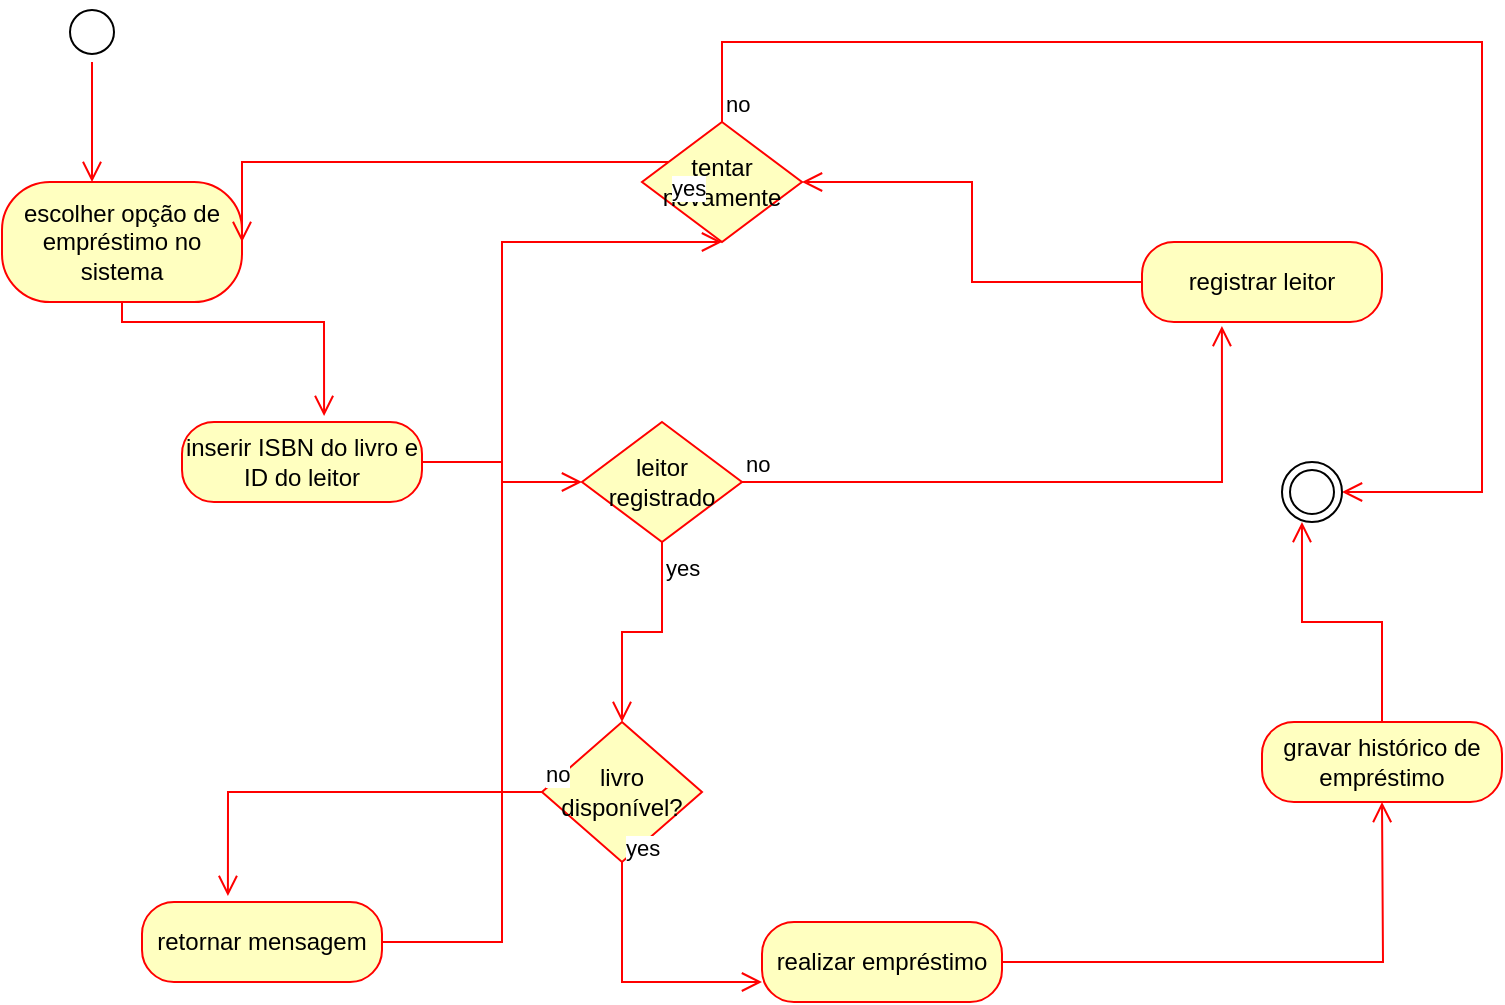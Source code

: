 <mxfile version="21.7.4" type="device">
  <diagram name="Página-1" id="BlO6dO7srqel15ab64So">
    <mxGraphModel dx="880" dy="1639" grid="1" gridSize="10" guides="1" tooltips="1" connect="1" arrows="1" fold="1" page="1" pageScale="1" pageWidth="827" pageHeight="1169" math="0" shadow="0">
      <root>
        <mxCell id="0" />
        <mxCell id="1" parent="0" />
        <mxCell id="z0Eh-pNhXtNOzuXniDv_-1" value="escolher opção de empréstimo no sistema" style="rounded=1;whiteSpace=wrap;html=1;arcSize=40;fontColor=#000000;fillColor=#ffffc0;strokeColor=#ff0000;" vertex="1" parent="1">
          <mxGeometry x="30" y="80" width="120" height="60" as="geometry" />
        </mxCell>
        <mxCell id="z0Eh-pNhXtNOzuXniDv_-2" value="" style="edgeStyle=orthogonalEdgeStyle;html=1;verticalAlign=bottom;endArrow=open;endSize=8;strokeColor=#ff0000;rounded=0;entryX=0.592;entryY=-0.075;entryDx=0;entryDy=0;entryPerimeter=0;" edge="1" source="z0Eh-pNhXtNOzuXniDv_-1" parent="1" target="z0Eh-pNhXtNOzuXniDv_-11">
          <mxGeometry relative="1" as="geometry">
            <mxPoint x="150" y="160" as="targetPoint" />
            <Array as="points">
              <mxPoint x="90" y="150" />
              <mxPoint x="191" y="150" />
            </Array>
          </mxGeometry>
        </mxCell>
        <mxCell id="z0Eh-pNhXtNOzuXniDv_-3" value="realizar empréstimo" style="rounded=1;whiteSpace=wrap;html=1;arcSize=40;fontColor=#000000;fillColor=#ffffc0;strokeColor=#ff0000;" vertex="1" parent="1">
          <mxGeometry x="410" y="450" width="120" height="40" as="geometry" />
        </mxCell>
        <mxCell id="z0Eh-pNhXtNOzuXniDv_-4" value="" style="edgeStyle=orthogonalEdgeStyle;html=1;verticalAlign=bottom;endArrow=open;endSize=8;strokeColor=#ff0000;rounded=0;" edge="1" source="z0Eh-pNhXtNOzuXniDv_-3" parent="1">
          <mxGeometry relative="1" as="geometry">
            <mxPoint x="720" y="390" as="targetPoint" />
          </mxGeometry>
        </mxCell>
        <mxCell id="z0Eh-pNhXtNOzuXniDv_-11" value="inserir ISBN do livro e ID do leitor" style="rounded=1;whiteSpace=wrap;html=1;arcSize=40;fontColor=#000000;fillColor=#ffffc0;strokeColor=#ff0000;" vertex="1" parent="1">
          <mxGeometry x="120" y="200" width="120" height="40" as="geometry" />
        </mxCell>
        <mxCell id="z0Eh-pNhXtNOzuXniDv_-12" value="" style="edgeStyle=orthogonalEdgeStyle;html=1;verticalAlign=bottom;endArrow=open;endSize=8;strokeColor=#ff0000;rounded=0;entryX=0;entryY=0.5;entryDx=0;entryDy=0;" edge="1" source="z0Eh-pNhXtNOzuXniDv_-11" parent="1" target="z0Eh-pNhXtNOzuXniDv_-25">
          <mxGeometry relative="1" as="geometry">
            <mxPoint x="180" y="300" as="targetPoint" />
          </mxGeometry>
        </mxCell>
        <mxCell id="z0Eh-pNhXtNOzuXniDv_-19" value="tentar novamente" style="rhombus;whiteSpace=wrap;html=1;fontColor=#000000;fillColor=#ffffc0;strokeColor=#ff0000;" vertex="1" parent="1">
          <mxGeometry x="350" y="50" width="80" height="60" as="geometry" />
        </mxCell>
        <mxCell id="z0Eh-pNhXtNOzuXniDv_-20" value="no" style="edgeStyle=orthogonalEdgeStyle;html=1;align=left;verticalAlign=bottom;endArrow=open;endSize=8;strokeColor=#ff0000;rounded=0;entryX=1;entryY=0.5;entryDx=0;entryDy=0;exitX=0.5;exitY=0;exitDx=0;exitDy=0;" edge="1" source="z0Eh-pNhXtNOzuXniDv_-19" parent="1" target="z0Eh-pNhXtNOzuXniDv_-34">
          <mxGeometry x="-1" relative="1" as="geometry">
            <mxPoint x="530" y="70" as="targetPoint" />
            <mxPoint x="390" y="40" as="sourcePoint" />
            <Array as="points">
              <mxPoint x="390" y="10" />
              <mxPoint x="770" y="10" />
              <mxPoint x="770" y="235" />
            </Array>
          </mxGeometry>
        </mxCell>
        <mxCell id="z0Eh-pNhXtNOzuXniDv_-21" value="yes" style="edgeStyle=orthogonalEdgeStyle;html=1;align=left;verticalAlign=top;endArrow=open;endSize=8;strokeColor=#ff0000;rounded=0;entryX=1;entryY=0.5;entryDx=0;entryDy=0;" edge="1" source="z0Eh-pNhXtNOzuXniDv_-19" parent="1" target="z0Eh-pNhXtNOzuXniDv_-1">
          <mxGeometry x="-1" relative="1" as="geometry">
            <mxPoint x="390" y="150" as="targetPoint" />
            <Array as="points">
              <mxPoint x="150" y="70" />
            </Array>
          </mxGeometry>
        </mxCell>
        <mxCell id="z0Eh-pNhXtNOzuXniDv_-22" value="livro disponível?" style="rhombus;whiteSpace=wrap;html=1;fontColor=#000000;fillColor=#ffffc0;strokeColor=#ff0000;" vertex="1" parent="1">
          <mxGeometry x="300" y="350" width="80" height="70" as="geometry" />
        </mxCell>
        <mxCell id="z0Eh-pNhXtNOzuXniDv_-23" value="no" style="edgeStyle=orthogonalEdgeStyle;html=1;align=left;verticalAlign=bottom;endArrow=open;endSize=8;strokeColor=#ff0000;rounded=0;entryX=0.358;entryY=-0.075;entryDx=0;entryDy=0;entryPerimeter=0;" edge="1" source="z0Eh-pNhXtNOzuXniDv_-22" parent="1" target="z0Eh-pNhXtNOzuXniDv_-32">
          <mxGeometry x="-1" relative="1" as="geometry">
            <mxPoint x="480" y="370" as="targetPoint" />
          </mxGeometry>
        </mxCell>
        <mxCell id="z0Eh-pNhXtNOzuXniDv_-24" value="yes" style="edgeStyle=orthogonalEdgeStyle;html=1;align=left;verticalAlign=top;endArrow=open;endSize=8;strokeColor=#ff0000;rounded=0;entryX=0;entryY=0.75;entryDx=0;entryDy=0;" edge="1" source="z0Eh-pNhXtNOzuXniDv_-22" parent="1" target="z0Eh-pNhXtNOzuXniDv_-3">
          <mxGeometry x="-1" y="-20" relative="1" as="geometry">
            <mxPoint x="340" y="450" as="targetPoint" />
            <Array as="points">
              <mxPoint x="340" y="480" />
            </Array>
            <mxPoint x="20" y="-20" as="offset" />
          </mxGeometry>
        </mxCell>
        <mxCell id="z0Eh-pNhXtNOzuXniDv_-25" value="leitor registrado" style="rhombus;whiteSpace=wrap;html=1;fontColor=#000000;fillColor=#ffffc0;strokeColor=#ff0000;" vertex="1" parent="1">
          <mxGeometry x="320" y="200" width="80" height="60" as="geometry" />
        </mxCell>
        <mxCell id="z0Eh-pNhXtNOzuXniDv_-26" value="no" style="edgeStyle=orthogonalEdgeStyle;html=1;align=left;verticalAlign=bottom;endArrow=open;endSize=8;strokeColor=#ff0000;rounded=0;entryX=0.333;entryY=1.05;entryDx=0;entryDy=0;entryPerimeter=0;" edge="1" source="z0Eh-pNhXtNOzuXniDv_-25" parent="1" target="z0Eh-pNhXtNOzuXniDv_-30">
          <mxGeometry x="-1" relative="1" as="geometry">
            <mxPoint x="500" y="220" as="targetPoint" />
          </mxGeometry>
        </mxCell>
        <mxCell id="z0Eh-pNhXtNOzuXniDv_-27" value="yes" style="edgeStyle=orthogonalEdgeStyle;html=1;align=left;verticalAlign=top;endArrow=open;endSize=8;strokeColor=#ff0000;rounded=0;entryX=0.5;entryY=0;entryDx=0;entryDy=0;" edge="1" source="z0Eh-pNhXtNOzuXniDv_-25" parent="1" target="z0Eh-pNhXtNOzuXniDv_-22">
          <mxGeometry x="-1" relative="1" as="geometry">
            <mxPoint x="360" y="300" as="targetPoint" />
          </mxGeometry>
        </mxCell>
        <mxCell id="z0Eh-pNhXtNOzuXniDv_-28" value="gravar histórico de empréstimo" style="rounded=1;whiteSpace=wrap;html=1;arcSize=40;fontColor=#000000;fillColor=#ffffc0;strokeColor=#ff0000;" vertex="1" parent="1">
          <mxGeometry x="660" y="350" width="120" height="40" as="geometry" />
        </mxCell>
        <mxCell id="z0Eh-pNhXtNOzuXniDv_-29" value="" style="edgeStyle=orthogonalEdgeStyle;html=1;verticalAlign=bottom;endArrow=open;endSize=8;strokeColor=#ff0000;rounded=0;entryX=0.333;entryY=1;entryDx=0;entryDy=0;entryPerimeter=0;" edge="1" source="z0Eh-pNhXtNOzuXniDv_-28" parent="1" target="z0Eh-pNhXtNOzuXniDv_-34">
          <mxGeometry relative="1" as="geometry">
            <mxPoint x="690" y="250" as="targetPoint" />
          </mxGeometry>
        </mxCell>
        <mxCell id="z0Eh-pNhXtNOzuXniDv_-30" value="registrar leitor" style="rounded=1;whiteSpace=wrap;html=1;arcSize=40;fontColor=#000000;fillColor=#ffffc0;strokeColor=#ff0000;" vertex="1" parent="1">
          <mxGeometry x="600" y="110" width="120" height="40" as="geometry" />
        </mxCell>
        <mxCell id="z0Eh-pNhXtNOzuXniDv_-31" value="" style="edgeStyle=orthogonalEdgeStyle;html=1;verticalAlign=bottom;endArrow=open;endSize=8;strokeColor=#ff0000;rounded=0;entryX=1;entryY=0.5;entryDx=0;entryDy=0;" edge="1" source="z0Eh-pNhXtNOzuXniDv_-30" parent="1" target="z0Eh-pNhXtNOzuXniDv_-19">
          <mxGeometry relative="1" as="geometry">
            <mxPoint x="700" y="130" as="targetPoint" />
          </mxGeometry>
        </mxCell>
        <mxCell id="z0Eh-pNhXtNOzuXniDv_-32" value="retornar mensagem" style="rounded=1;whiteSpace=wrap;html=1;arcSize=40;fontColor=#000000;fillColor=#ffffc0;strokeColor=#ff0000;" vertex="1" parent="1">
          <mxGeometry x="100" y="440" width="120" height="40" as="geometry" />
        </mxCell>
        <mxCell id="z0Eh-pNhXtNOzuXniDv_-33" value="" style="edgeStyle=orthogonalEdgeStyle;html=1;verticalAlign=bottom;endArrow=open;endSize=8;strokeColor=#ff0000;rounded=0;entryX=0.5;entryY=1;entryDx=0;entryDy=0;" edge="1" source="z0Eh-pNhXtNOzuXniDv_-32" parent="1" target="z0Eh-pNhXtNOzuXniDv_-19">
          <mxGeometry relative="1" as="geometry">
            <mxPoint x="100" y="420" as="targetPoint" />
            <Array as="points">
              <mxPoint x="280" y="460" />
              <mxPoint x="280" y="110" />
            </Array>
          </mxGeometry>
        </mxCell>
        <mxCell id="z0Eh-pNhXtNOzuXniDv_-34" value="" style="ellipse;html=1;shape=endState;" vertex="1" parent="1">
          <mxGeometry x="670" y="220" width="30" height="30" as="geometry" />
        </mxCell>
        <mxCell id="z0Eh-pNhXtNOzuXniDv_-35" value="" style="ellipse;html=1;shape=startState;" vertex="1" parent="1">
          <mxGeometry x="60" y="-10" width="30" height="30" as="geometry" />
        </mxCell>
        <mxCell id="z0Eh-pNhXtNOzuXniDv_-36" value="" style="edgeStyle=orthogonalEdgeStyle;html=1;verticalAlign=bottom;endArrow=open;endSize=8;strokeColor=#ff0000;rounded=0;" edge="1" source="z0Eh-pNhXtNOzuXniDv_-35" parent="1">
          <mxGeometry relative="1" as="geometry">
            <mxPoint x="75" y="80" as="targetPoint" />
          </mxGeometry>
        </mxCell>
      </root>
    </mxGraphModel>
  </diagram>
</mxfile>
